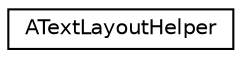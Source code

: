 digraph "Graphical Class Hierarchy"
{
 // LATEX_PDF_SIZE
  edge [fontname="Helvetica",fontsize="10",labelfontname="Helvetica",labelfontsize="10"];
  node [fontname="Helvetica",fontsize="10",shape=record];
  rankdir="LR";
  Node0 [label="ATextLayoutHelper",height=0.2,width=0.4,color="black", fillcolor="white", style="filled",URL="$classATextLayoutHelper.html",tooltip="Helps mapping prerendered string with positions."];
}
